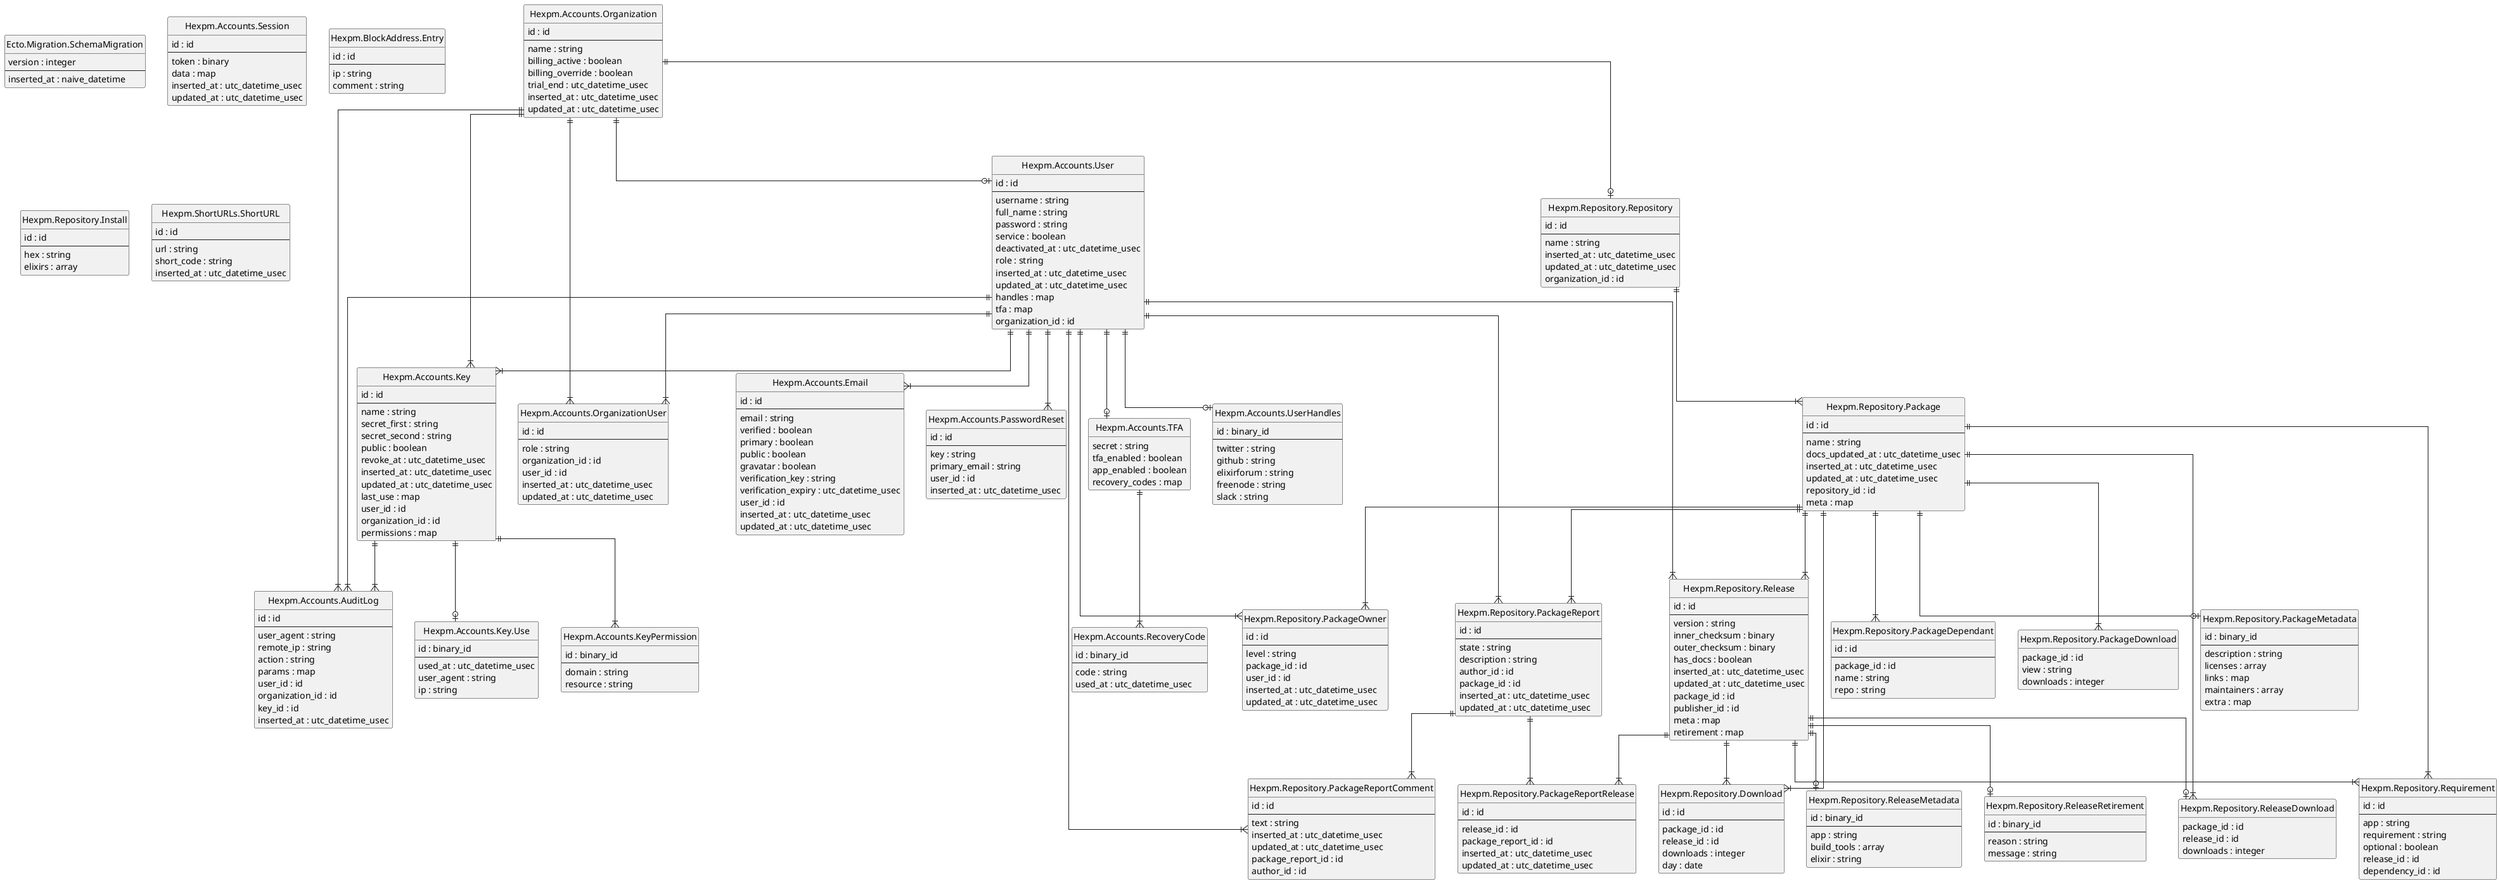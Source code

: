 @startuml

set namespaceSeparator none
hide circle
hide methods

skinparam linetype ortho
skinparam defaultFontName Roboto Mono
skinparam shadowing false


entity Ecto.Migration.SchemaMigration {
  version : integer
  --
  inserted_at : naive_datetime
}

entity Hexpm.Accounts.AuditLog {
  id : id
  --
  user_agent : string
  remote_ip : string
  action : string
  params : map
  user_id : id
  organization_id : id
  key_id : id
  inserted_at : utc_datetime_usec
}

entity Hexpm.Accounts.Email {
  id : id
  --
  email : string
  verified : boolean
  primary : boolean
  public : boolean
  gravatar : boolean
  verification_key : string
  verification_expiry : utc_datetime_usec
  user_id : id
  inserted_at : utc_datetime_usec
  updated_at : utc_datetime_usec
}

entity Hexpm.Accounts.Key {
  id : id
  --
  name : string
  secret_first : string
  secret_second : string
  public : boolean
  revoke_at : utc_datetime_usec
  inserted_at : utc_datetime_usec
  updated_at : utc_datetime_usec
  last_use : map
  user_id : id
  organization_id : id
  permissions : map
}

entity Hexpm.Accounts.Key.Use {
  id : binary_id
  --
  used_at : utc_datetime_usec
  user_agent : string
  ip : string
}

entity Hexpm.Accounts.KeyPermission {
  id : binary_id
  --
  domain : string
  resource : string
}

entity Hexpm.Accounts.Organization {
  id : id
  --
  name : string
  billing_active : boolean
  billing_override : boolean
  trial_end : utc_datetime_usec
  inserted_at : utc_datetime_usec
  updated_at : utc_datetime_usec
}

entity Hexpm.Accounts.OrganizationUser {
  id : id
  --
  role : string
  organization_id : id
  user_id : id
  inserted_at : utc_datetime_usec
  updated_at : utc_datetime_usec
}

entity Hexpm.Accounts.PasswordReset {
  id : id
  --
  key : string
  primary_email : string
  user_id : id
  inserted_at : utc_datetime_usec
}

entity Hexpm.Accounts.RecoveryCode {
  id : binary_id
  --
  code : string
  used_at : utc_datetime_usec
}

entity Hexpm.Accounts.Session {
  id : id
  --
  token : binary
  data : map
  inserted_at : utc_datetime_usec
  updated_at : utc_datetime_usec
}

entity Hexpm.Accounts.TFA {
  secret : string
  tfa_enabled : boolean
  app_enabled : boolean
  recovery_codes : map
}

entity Hexpm.Accounts.User {
  id : id
  --
  username : string
  full_name : string
  password : string
  service : boolean
  deactivated_at : utc_datetime_usec
  role : string
  inserted_at : utc_datetime_usec
  updated_at : utc_datetime_usec
  handles : map
  tfa : map
  organization_id : id
}

entity Hexpm.Accounts.UserHandles {
  id : binary_id
  --
  twitter : string
  github : string
  elixirforum : string
  freenode : string
  slack : string
}

entity Hexpm.BlockAddress.Entry {
  id : id
  --
  ip : string
  comment : string
}

entity Hexpm.Repository.Download {
  id : id
  --
  package_id : id
  release_id : id
  downloads : integer
  day : date
}

entity Hexpm.Repository.Install {
  id : id
  --
  hex : string
  elixirs : array
}

entity Hexpm.Repository.Package {
  id : id
  --
  name : string
  docs_updated_at : utc_datetime_usec
  inserted_at : utc_datetime_usec
  updated_at : utc_datetime_usec
  repository_id : id
  meta : map
}

entity Hexpm.Repository.PackageDependant {
  id : id
  --
  package_id : id
  name : string
  repo : string
}

entity Hexpm.Repository.PackageDownload {
  package_id : id
  view : string
  downloads : integer
}

entity Hexpm.Repository.PackageMetadata {
  id : binary_id
  --
  description : string
  licenses : array
  links : map
  maintainers : array
  extra : map
}

entity Hexpm.Repository.PackageOwner {
  id : id
  --
  level : string
  package_id : id
  user_id : id
  inserted_at : utc_datetime_usec
  updated_at : utc_datetime_usec
}

entity Hexpm.Repository.PackageReport {
  id : id
  --
  state : string
  description : string
  author_id : id
  package_id : id
  inserted_at : utc_datetime_usec
  updated_at : utc_datetime_usec
}

entity Hexpm.Repository.PackageReportComment {
  id : id
  --
  text : string
  inserted_at : utc_datetime_usec
  updated_at : utc_datetime_usec
  package_report_id : id
  author_id : id
}

entity Hexpm.Repository.PackageReportRelease {
  id : id
  --
  release_id : id
  package_report_id : id
  inserted_at : utc_datetime_usec
  updated_at : utc_datetime_usec
}

entity Hexpm.Repository.Release {
  id : id
  --
  version : string
  inner_checksum : binary
  outer_checksum : binary
  has_docs : boolean
  inserted_at : utc_datetime_usec
  updated_at : utc_datetime_usec
  package_id : id
  publisher_id : id
  meta : map
  retirement : map
}

entity Hexpm.Repository.ReleaseDownload {
  package_id : id
  release_id : id
  downloads : integer
}

entity Hexpm.Repository.ReleaseMetadata {
  id : binary_id
  --
  app : string
  build_tools : array
  elixir : string
}

entity Hexpm.Repository.ReleaseRetirement {
  id : binary_id
  --
  reason : string
  message : string
}

entity Hexpm.Repository.Repository {
  id : id
  --
  name : string
  inserted_at : utc_datetime_usec
  updated_at : utc_datetime_usec
  organization_id : id
}

entity Hexpm.Repository.Requirement {
  id : id
  --
  app : string
  requirement : string
  optional : boolean
  release_id : id
  dependency_id : id
}

entity Hexpm.ShortURLs.ShortURL {
  id : id
  --
  url : string
  short_code : string
  inserted_at : utc_datetime_usec
}

Hexpm.Accounts.TFA ||--|{ Hexpm.Accounts.RecoveryCode
Hexpm.Accounts.Key ||--|{ Hexpm.Accounts.AuditLog
Hexpm.Accounts.Key ||--o| Hexpm.Accounts.Key.Use
Hexpm.Accounts.Key ||--|{ Hexpm.Accounts.KeyPermission
Hexpm.Accounts.Organization ||--|{ Hexpm.Accounts.AuditLog
Hexpm.Accounts.Organization ||--|{ Hexpm.Accounts.Key
Hexpm.Accounts.Organization ||--|{ Hexpm.Accounts.OrganizationUser
Hexpm.Accounts.Organization ||--o| Hexpm.Repository.Repository
Hexpm.Accounts.Organization ||--o| Hexpm.Accounts.User
Hexpm.Repository.PackageReport ||--|{ Hexpm.Repository.PackageReportComment
Hexpm.Repository.PackageReport ||--|{ Hexpm.Repository.PackageReportRelease
Hexpm.Repository.Package ||--|{ Hexpm.Repository.Download
Hexpm.Repository.Package ||--|{ Hexpm.Repository.PackageDependant
Hexpm.Repository.Package ||--|{ Hexpm.Repository.PackageDownload
Hexpm.Repository.Package ||--|{ Hexpm.Repository.PackageOwner
Hexpm.Repository.Package ||--|{ Hexpm.Repository.PackageReport
Hexpm.Repository.Package ||--|{ Hexpm.Repository.ReleaseDownload
Hexpm.Repository.Package ||--|{ Hexpm.Repository.Release
Hexpm.Repository.Package ||--|{ Hexpm.Repository.Requirement
Hexpm.Repository.Package ||--o| Hexpm.Repository.PackageMetadata
Hexpm.Repository.Release ||--|{ Hexpm.Repository.Download
Hexpm.Repository.Release ||--|{ Hexpm.Repository.PackageReportRelease
Hexpm.Repository.Release ||--o| Hexpm.Repository.ReleaseDownload
Hexpm.Repository.Release ||--|{ Hexpm.Repository.Requirement
Hexpm.Repository.Release ||--o| Hexpm.Repository.ReleaseMetadata
Hexpm.Repository.Release ||--o| Hexpm.Repository.ReleaseRetirement
Hexpm.Repository.Repository ||--|{ Hexpm.Repository.Package
Hexpm.Accounts.User ||--o| Hexpm.Accounts.UserHandles
Hexpm.Accounts.User ||--|{ Hexpm.Accounts.AuditLog
Hexpm.Accounts.User ||--|{ Hexpm.Accounts.Email
Hexpm.Accounts.User ||--|{ Hexpm.Accounts.Key
Hexpm.Accounts.User ||--|{ Hexpm.Accounts.OrganizationUser
Hexpm.Accounts.User ||--|{ Hexpm.Repository.PackageOwner
Hexpm.Accounts.User ||--|{ Hexpm.Repository.PackageReportComment
Hexpm.Accounts.User ||--|{ Hexpm.Repository.PackageReport
Hexpm.Accounts.User ||--|{ Hexpm.Accounts.PasswordReset
Hexpm.Accounts.User ||--|{ Hexpm.Repository.Release
Hexpm.Accounts.User ||--o| Hexpm.Accounts.TFA
@enduml
